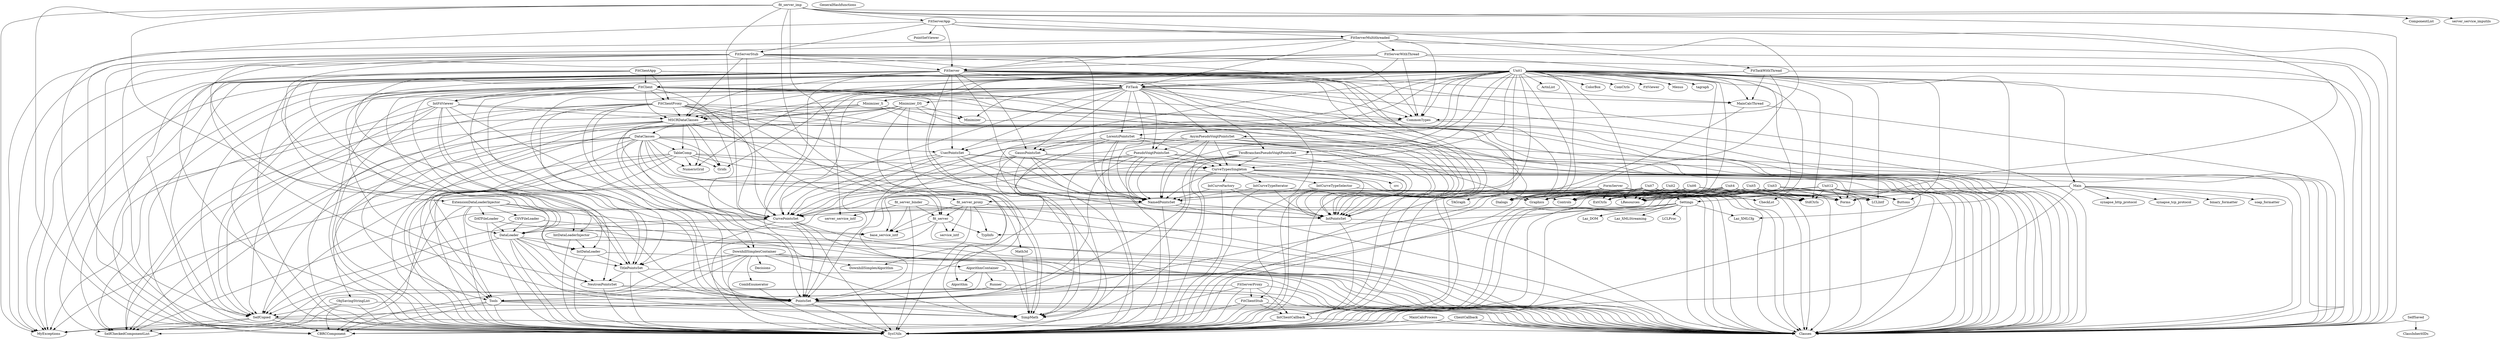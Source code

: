 DiGraph Uses {
  "AlgorithmContainer" -> "Algorithm"
  "AlgorithmContainer" -> "Classes"
  "AlgorithmContainer" -> "Runner"
  "AlgorithmContainer" -> "Tools"
  "AlgorithmContainer" [href="AlgorithmContainer.html"]
  "AsymPseudoVoigtPointsSet" -> "Classes"
  "AsymPseudoVoigtPointsSet" -> "CurvePointsSet"
  "AsymPseudoVoigtPointsSet" -> "CurveTypesSingleton"
  "AsymPseudoVoigtPointsSet" -> "IntPointsSet"
  "AsymPseudoVoigtPointsSet" -> "NamedPointsSet"
  "AsymPseudoVoigtPointsSet" -> "PointsSet"
  "AsymPseudoVoigtPointsSet" -> "PseudoVoigtPointsSet"
  "AsymPseudoVoigtPointsSet" -> "SimpMath"
  "AsymPseudoVoigtPointsSet" -> "SysUtils"
  "AsymPseudoVoigtPointsSet" [href="AsymPseudoVoigtPointsSet.html"]
  "ClassInheritIDs" [href="ClassInheritIDs.html"]
  "ClientCallback" -> "Classes"
  "ClientCallback" -> "SysUtils"
  "ClientCallback" [href="ClientCallback.html"]
  "CombEnumerator" -> "SysUtils"
  "CombEnumerator" [href="CombEnumerator.html"]
  "CommonTypes" -> "Classes"
  "CommonTypes" -> "SysUtils"
  "CommonTypes" [href="CommonTypes.html"]
  "CSVFileLoader" -> "Classes"
  "CSVFileLoader" -> "DataLoader"
  "CSVFileLoader" -> "SysUtils"
  "CSVFileLoader" [href="CSVFileLoader.html"]
  "CurvePointsSet" -> "Classes"
  "CurvePointsSet" -> "DataLoader"
  "CurvePointsSet" -> "PointsSet"
  "CurvePointsSet" -> "SelfCopied"
  "CurvePointsSet" -> "SimpMath"
  "CurvePointsSet" -> "SysUtils"
  "CurvePointsSet" -> "TitlePointsSet"
  "CurvePointsSet" [href="CurvePointsSet.html"]
  "CurveTypesSingleton" -> "CBRCComponent"
  "CurveTypesSingleton" -> "Classes"
  "CurveTypesSingleton" -> "crc"
  "CurveTypesSingleton" -> "IntCurveFactory"
  "CurveTypesSingleton" -> "IntCurveTypeIterator"
  "CurveTypesSingleton" -> "IntCurveTypeSelector"
  "CurveTypesSingleton" -> "IntPointsSet"
  "CurveTypesSingleton" -> "NamedPointsSet"
  "CurveTypesSingleton" -> "SysUtils"
  "CurveTypesSingleton" [href="CurveTypesSingleton.html"]
  "DataClasses" -> "Classes"
  "DataClasses" -> "CurvePointsSet"
  "DataClasses" -> "DownhillSimplexContainer"
  "DataClasses" -> "Graphics"
  "DataClasses" -> "Grids"
  "DataClasses" -> "Math3d"
  "DataClasses" -> "NumericGrid"
  "DataClasses" -> "ObjSavingStringList"
  "DataClasses" -> "PointsSet"
  "DataClasses" -> "SelfCheckedComponentList"
  "DataClasses" -> "SelfCopied"
  "DataClasses" -> "SimpMath"
  "DataClasses" -> "SysUtils"
  "DataClasses" -> "TableComp"
  "DataClasses" -> "Tools"
  "DataClasses" -> "UserPointsSet"
  "DataClasses" [href="DataClasses.html"]
  "DataLoader" -> "Classes"
  "DataLoader" -> "IntDataLoader"
  "DataLoader" -> "NeutronPointsSet"
  "DataLoader" -> "PointsSet"
  "DataLoader" -> "SelfCopied"
  "DataLoader" -> "SimpMath"
  "DataLoader" -> "SysUtils"
  "DataLoader" -> "TitlePointsSet"
  "DataLoader" [href="DataLoader.html"]
  "DATFileLoader" -> "Classes"
  "DATFileLoader" -> "DataLoader"
  "DATFileLoader" -> "SysUtils"
  "DATFileLoader" [href="DATFileLoader.html"]
  "DownhillSimplexContainer" -> "AlgorithmContainer"
  "DownhillSimplexContainer" -> "CBRCComponent"
  "DownhillSimplexContainer" -> "Classes"
  "DownhillSimplexContainer" -> "CombEnumerator"
  "DownhillSimplexContainer" -> "Decisions"
  "DownhillSimplexContainer" -> "DownhillSimplexAlgorithm"
  "DownhillSimplexContainer" -> "MyExceptions"
  "DownhillSimplexContainer" -> "SimpMath"
  "DownhillSimplexContainer" -> "SysUtils"
  "DownhillSimplexContainer" -> "Tools"
  "DownhillSimplexContainer" [href="DownhillSimplexContainer.html"]
  "ExtensionDataLoaderInjector" -> "CBRCComponent"
  "ExtensionDataLoaderInjector" -> "Classes"
  "ExtensionDataLoaderInjector" -> "CSVFileLoader"
  "ExtensionDataLoaderInjector" -> "DataLoader"
  "ExtensionDataLoaderInjector" -> "DATFileLoader"
  "ExtensionDataLoaderInjector" -> "IntDataLoader"
  "ExtensionDataLoaderInjector" -> "IntDataLoaderInjector"
  "ExtensionDataLoaderInjector" -> "SysUtils"
  "ExtensionDataLoaderInjector" [href="ExtensionDataLoaderInjector.html"]
  "FitClient" -> "CBRCComponent"
  "FitClient" -> "Classes"
  "FitClient" -> "CommonTypes"
  "FitClient" -> "CurvePointsSet"
  "FitClient" -> "Dialogs"
  "FitClient" -> "FitClientProxy"
  "FitClient" -> "IntClientCallback"
  "FitClient" -> "IntDataLoader"
  "FitClient" -> "IntDataLoaderInjector"
  "FitClient" -> "IntFitViewer"
  "FitClient" -> "IntPointsSet"
  "FitClient" -> "MSCRDataClasses"
  "FitClient" -> "NamedPointsSet"
  "FitClient" -> "NeutronPointsSet"
  "FitClient" -> "PointsSet"
  "FitClient" -> "SelfCopied"
  "FitClient" -> "SysUtils"
  "FitClient" -> "TitlePointsSet"
  "FitClient" [href="FitClient.html"]
  "FitClientApp" -> "Classes"
  "FitClientApp" -> "DataLoader"
  "FitClientApp" -> "ExtensionDataLoaderInjector"
  "FitClientApp" -> "FitClient"
  "FitClientApp" -> "FitClientProxy"
  "FitClientApp" -> "FitClientStub"
  "FitClientApp" -> "SysUtils"
  "FitClientApp" [href="FitClientApp.html"]
  "FitClientProxy" -> "base_service_intf"
  "FitClientProxy" -> "Classes"
  "FitClientProxy" -> "CommonTypes"
  "FitClientProxy" -> "CurvePointsSet"
  "FitClientProxy" -> "fit_server"
  "FitClientProxy" -> "fit_server_proxy"
  "FitClientProxy" -> "IntPointsSet"
  "FitClientProxy" -> "MSCRDataClasses"
  "FitClientProxy" -> "MyExceptions"
  "FitClientProxy" -> "NamedPointsSet"
  "FitClientProxy" -> "PointsSet"
  "FitClientProxy" -> "SelfCopied"
  "FitClientProxy" -> "SysUtils"
  "FitClientProxy" -> "TitlePointsSet"
  "FitClientProxy" [href="FitClientProxy.html"]
  "FitClientStub" -> "CBRCComponent"
  "FitClientStub" -> "Classes"
  "FitClientStub" -> "IntClientCallback"
  "FitClientStub" -> "SysUtils"
  "FitClientStub" [href="FitClientStub.html"]
  "FitServer" -> "CBRCComponent"
  "FitServer" -> "Classes"
  "FitServer" -> "CommonTypes"
  "FitServer" -> "CurvePointsSet"
  "FitServer" -> "Dialogs"
  "FitServer" -> "FitTask"
  "FitServer" -> "GaussPointsSet"
  "FitServer" -> "IntClientCallback"
  "FitServer" -> "IntPointsSet"
  "FitServer" -> "MainCalcThread"
  "FitServer" -> "MSCRDataClasses"
  "FitServer" -> "MyExceptions"
  "FitServer" -> "NamedPointsSet"
  "FitServer" -> "PointsSet"
  "FitServer" -> "SelfCheckedComponentList"
  "FitServer" -> "SelfCopied"
  "FitServer" -> "SimpMath"
  "FitServer" -> "SysUtils"
  "FitServer" -> "TitlePointsSet"
  "FitServer" -> "UserPointsSet"
  "FitServer" [href="FitServer.html"]
  "FitServerApp" -> "Classes"
  "FitServerApp" -> "FitServer"
  "FitServerApp" -> "FitServerMultithreaded"
  "FitServerApp" -> "FitServerStub"
  "FitServerApp" -> "Forms"
  "FitServerApp" -> "PointSetViewer"
  "FitServerApp" -> "SysUtils"
  "FitServerApp" [href="FitServerApp.html"]
  "FitServerMultithreaded" -> "Classes"
  "FitServerMultithreaded" -> "CommonTypes"
  "FitServerMultithreaded" -> "FitServer"
  "FitServerMultithreaded" -> "FitServerWithThread"
  "FitServerMultithreaded" -> "FitTask"
  "FitServerMultithreaded" -> "FitTaskWithThread"
  "FitServerMultithreaded" -> "MyExceptions"
  "FitServerMultithreaded" -> "SysUtils"
  "FitServerMultithreaded" [href="FitServerMultithreaded.html"]
  "FitServerProxy" -> "CBRCComponent"
  "FitServerProxy" -> "Classes"
  "FitServerProxy" -> "FitClientStub"
  "FitServerProxy" -> "IntClientCallback"
  "FitServerProxy" -> "MyExceptions"
  "FitServerProxy" -> "SysUtils"
  "FitServerProxy" [href="FitServerProxy.html"]
  "FitServerStub" -> "Classes"
  "FitServerStub" -> "CommonTypes"
  "FitServerStub" -> "CurvePointsSet"
  "FitServerStub" -> "FitServer"
  "FitServerStub" -> "IntPointsSet"
  "FitServerStub" -> "MSCRDataClasses"
  "FitServerStub" -> "MyExceptions"
  "FitServerStub" -> "NamedPointsSet"
  "FitServerStub" -> "PointsSet"
  "FitServerStub" -> "SelfCopied"
  "FitServerStub" -> "SysUtils"
  "FitServerStub" -> "TitlePointsSet"
  "FitServerStub" [href="FitServerStub.html"]
  "FitServerWithThread" -> "Classes"
  "FitServerWithThread" -> "CommonTypes"
  "FitServerWithThread" -> "FitServer"
  "FitServerWithThread" -> "FitTask"
  "FitServerWithThread" -> "MainCalcThread"
  "FitServerWithThread" -> "MyExceptions"
  "FitServerWithThread" -> "SysUtils"
  "FitServerWithThread" [href="FitServerWithThread.html"]
  "FitTask" -> "AsymPseudoVoigtPointsSet"
  "FitTask" -> "Classes"
  "FitTask" -> "CommonTypes"
  "FitTask" -> "CurvePointsSet"
  "FitTask" -> "GaussPointsSet"
  "FitTask" -> "IntPointsSet"
  "FitTask" -> "LorentzPointsSet"
  "FitTask" -> "MainCalcThread"
  "FitTask" -> "Minimizer"
  "FitTask" -> "Minimizer_DS"
  "FitTask" -> "Minimizer_S"
  "FitTask" -> "MSCRDataClasses"
  "FitTask" -> "NamedPointsSet"
  "FitTask" -> "PointsSet"
  "FitTask" -> "PseudoVoigtPointsSet"
  "FitTask" -> "SelfCopied"
  "FitTask" -> "SysUtils"
  "FitTask" -> "TwoBranchesPseudoVoigtPointsSet"
  "FitTask" -> "UserPointsSet"
  "FitTask" [href="FitTask.html"]
  "FitTaskWithThread" -> "Classes"
  "FitTaskWithThread" -> "FitTask"
  "FitTaskWithThread" -> "MainCalcThread"
  "FitTaskWithThread" -> "SysUtils"
  "FitTaskWithThread" [href="FitTaskWithThread.html"]
  "fit_server" -> "base_service_intf"
  "fit_server" -> "Classes"
  "fit_server" -> "service_intf"
  "fit_server" -> "SysUtils"
  "fit_server" -> "TypInfo"
  "fit_server" [href="fit_server.html"]
  "fit_server_binder" -> "base_service_intf"
  "fit_server_binder" -> "Classes"
  "fit_server_binder" -> "fit_server"
  "fit_server_binder" -> "server_service_intf"
  "fit_server_binder" -> "SysUtils"
  "fit_server_binder" [href="fit_server_binder.html"]
  "fit_server_imp" -> "base_service_intf"
  "fit_server_imp" -> "Classes"
  "fit_server_imp" -> "CommonTypes"
  "fit_server_imp" -> "ComponentList"
  "fit_server_imp" -> "DataLoader"
  "fit_server_imp" -> "fit_server"
  "fit_server_imp" -> "FitServerApp"
  "fit_server_imp" -> "MyExceptions"
  "fit_server_imp" -> "server_service_imputils"
  "fit_server_imp" -> "server_service_intf"
  "fit_server_imp" -> "SysUtils"
  "fit_server_imp" [href="fit_server_imp.html"]
  "fit_server_proxy" -> "base_service_intf"
  "fit_server_proxy" -> "Classes"
  "fit_server_proxy" -> "fit_server"
  "fit_server_proxy" -> "service_intf"
  "fit_server_proxy" -> "SysUtils"
  "fit_server_proxy" -> "TypInfo"
  "fit_server_proxy" [href="fit_server_proxy.html"]
  "FormServer" -> "Classes"
  "FormServer" -> "Controls"
  "FormServer" -> "Dialogs"
  "FormServer" -> "ExtCtrls"
  "FormServer" -> "Forms"
  "FormServer" -> "Graphics"
  "FormServer" -> "LResources"
  "FormServer" -> "SysUtils"
  "FormServer" -> "TAGraph"
  "FormServer" [href="FormServer.html"]
  "GaussPointsSet" -> "Classes"
  "GaussPointsSet" -> "CurvePointsSet"
  "GaussPointsSet" -> "CurveTypesSingleton"
  "GaussPointsSet" -> "IntPointsSet"
  "GaussPointsSet" -> "NamedPointsSet"
  "GaussPointsSet" -> "PointsSet"
  "GaussPointsSet" -> "SimpMath"
  "GaussPointsSet" -> "SysUtils"
  "GaussPointsSet" [href="GaussPointsSet.html"]
  "GeneralHashfunctions" [href="GeneralHashfunctions.html"]
  "IntClientCallback" -> "Classes"
  "IntClientCallback" -> "SysUtils"
  "IntClientCallback" [href="IntClientCallback.html"]
  "IntCurveFactory" -> "Classes"
  "IntCurveFactory" -> "IntPointsSet"
  "IntCurveFactory" -> "NamedPointsSet"
  "IntCurveFactory" -> "SysUtils"
  "IntCurveFactory" [href="IntCurveFactory.html"]
  "IntCurveTypeIterator" -> "Classes"
  "IntCurveTypeIterator" -> "IntPointsSet"
  "IntCurveTypeIterator" -> "NamedPointsSet"
  "IntCurveTypeIterator" -> "SysUtils"
  "IntCurveTypeIterator" [href="IntCurveTypeIterator.html"]
  "IntCurveTypeSelector" -> "Classes"
  "IntCurveTypeSelector" -> "IntPointsSet"
  "IntCurveTypeSelector" -> "NamedPointsSet"
  "IntCurveTypeSelector" -> "SysUtils"
  "IntCurveTypeSelector" [href="IntCurveTypeSelector.html"]
  "IntDataLoader" -> "Classes"
  "IntDataLoader" -> "SysUtils"
  "IntDataLoader" -> "TitlePointsSet"
  "IntDataLoader" [href="IntDataLoader.html"]
  "IntDataLoaderInjector" -> "Classes"
  "IntDataLoaderInjector" -> "IntDataLoader"
  "IntDataLoaderInjector" -> "SysUtils"
  "IntDataLoaderInjector" [href="IntDataLoaderInjector.html"]
  "IntFitViewer" -> "Classes"
  "IntFitViewer" -> "CurvePointsSet"
  "IntFitViewer" -> "MSCRDataClasses"
  "IntFitViewer" -> "NeutronPointsSet"
  "IntFitViewer" -> "PointsSet"
  "IntFitViewer" -> "SelfCheckedComponentList"
  "IntFitViewer" -> "SelfCopied"
  "IntFitViewer" -> "SysUtils"
  "IntFitViewer" -> "TitlePointsSet"
  "IntFitViewer" [href="IntFitViewer.html"]
  "IntPointsSet" -> "Classes"
  "IntPointsSet" -> "SysUtils"
  "IntPointsSet" [href="IntPointsSet.html"]
  "LorentzPointsSet" -> "Classes"
  "LorentzPointsSet" -> "CurveTypesSingleton"
  "LorentzPointsSet" -> "GaussPointsSet"
  "LorentzPointsSet" -> "IntPointsSet"
  "LorentzPointsSet" -> "NamedPointsSet"
  "LorentzPointsSet" -> "PointsSet"
  "LorentzPointsSet" -> "SimpMath"
  "LorentzPointsSet" -> "SysUtils"
  "LorentzPointsSet" [href="LorentzPointsSet.html"]
  "Main" -> "base_service_intf"
  "Main" -> "binary_formatter"
  "Main" -> "Classes"
  "Main" -> "DataLoader"
  "Main" -> "fit_server_proxy"
  "Main" -> "Forms"
  "Main" -> "soap_formatter"
  "Main" -> "synapse_http_protocol"
  "Main" -> "synapse_tcp_protocol"
  "Main" -> "SysUtils"
  "Main" [href="Main.html"]
  "MainCalcProcess" -> "Classes"
  "MainCalcProcess" -> "SysUtils"
  "MainCalcProcess" [href="MainCalcProcess.html"]
  "MainCalcThread" -> "Classes"
  "MainCalcThread" -> "SysUtils"
  "MainCalcThread" [href="MainCalcThread.html"]
  "Math3d" -> "SimpMath"
  "Math3d" [href="Math3d.html"]
  "Minimizer" -> "Classes"
  "Minimizer" [href="Minimizer.html"]
  "Minimizer_DS" -> "Algorithm"
  "Minimizer_DS" -> "Classes"
  "Minimizer_DS" -> "DownhillSimplexAlgorithm"
  "Minimizer_DS" -> "DownhillSimplexContainer"
  "Minimizer_DS" -> "Minimizer"
  "Minimizer_DS" -> "MSCRDataClasses"
  "Minimizer_DS" -> "SelfCheckedComponentList"
  "Minimizer_DS" -> "Tools"
  "Minimizer_DS" [href="Minimizer_DS.html"]
  "Minimizer_S" -> "Classes"
  "Minimizer_S" -> "Minimizer"
  "Minimizer_S" -> "MSCRDataClasses"
  "Minimizer_S" -> "SelfCheckedComponentList"
  "Minimizer_S" -> "SysUtils"
  "Minimizer_S" [href="Minimizer_S.html"]
  "MSCRDataClasses" -> "Classes"
  "MSCRDataClasses" -> "CurvePointsSet"
  "MSCRDataClasses" -> "DataClasses"
  "MSCRDataClasses" -> "Grids"
  "MSCRDataClasses" -> "NumericGrid"
  "MSCRDataClasses" -> "SelfCheckedComponentList"
  "MSCRDataClasses" -> "SimpMath"
  "MSCRDataClasses" -> "SysUtils"
  "MSCRDataClasses" -> "TableComp"
  "MSCRDataClasses" -> "Tools"
  "MSCRDataClasses" [href="MSCRDataClasses.html"]
  "NamedPointsSet" -> "Classes"
  "NamedPointsSet" -> "CurvePointsSet"
  "NamedPointsSet" -> "IntPointsSet"
  "NamedPointsSet" -> "SysUtils"
  "NamedPointsSet" [href="NamedPointsSet.html"]
  "NeutronPointsSet" -> "Classes"
  "NeutronPointsSet" -> "PointsSet"
  "NeutronPointsSet" -> "SysUtils"
  "NeutronPointsSet" [href="NeutronPointsSet.html"]
  "ObjSavingStringList" -> "Classes"
  "ObjSavingStringList" -> "SelfCheckedComponentList"
  "ObjSavingStringList" -> "SelfCopied"
  "ObjSavingStringList" -> "SysUtils"
  "ObjSavingStringList" [href="ObjSavingStringList.html"]
  "PointsSet" -> "Classes"
  "PointsSet" -> "SelfCopied"
  "PointsSet" -> "SimpMath"
  "PointsSet" -> "SysUtils"
  "PointsSet" [href="PointsSet.html"]
  "PseudoVoigtPointsSet" -> "Classes"
  "PseudoVoigtPointsSet" -> "CurvePointsSet"
  "PseudoVoigtPointsSet" -> "CurveTypesSingleton"
  "PseudoVoigtPointsSet" -> "IntPointsSet"
  "PseudoVoigtPointsSet" -> "NamedPointsSet"
  "PseudoVoigtPointsSet" -> "PointsSet"
  "PseudoVoigtPointsSet" -> "SimpMath"
  "PseudoVoigtPointsSet" -> "SysUtils"
  "PseudoVoigtPointsSet" [href="PseudoVoigtPointsSet.html"]
  "Runner" -> "Classes"
  "Runner" -> "Tools"
  "Runner" [href="Runner.html"]
  "SelfCopied" -> "CBRCComponent"
  "SelfCopied" -> "Classes"
  "SelfCopied" -> "MyExceptions"
  "SelfCopied" -> "SelfCheckedComponentList"
  "SelfCopied" -> "SysUtils"
  "SelfCopied" [href="SelfCopied.html"]
  "SelfSaved" -> "Classes"
  "SelfSaved" -> "ClassInheritIDs"
  "SelfSaved" [href="SelfSaved.html"]
  "Settings" -> "Classes"
  "Settings" -> "CurvePointsSet"
  "Settings" -> "Laz_DOM"
  "Settings" -> "Laz_XMLCfg"
  "Settings" -> "Laz_XMLStreaming"
  "Settings" -> "LCLProc"
  "Settings" -> "PointsSet"
  "Settings" -> "SelfCheckedComponentList"
  "Settings" -> "SysUtils"
  "Settings" -> "TypInfo"
  "Settings" [href="Settings.html"]
  "TableComp" -> "Classes"
  "TableComp" -> "Controls"
  "TableComp" -> "Graphics"
  "TableComp" -> "Grids"
  "TableComp" -> "MyExceptions"
  "TableComp" -> "NumericGrid"
  "TableComp" -> "SelfCopied"
  "TableComp" -> "SysUtils"
  "TableComp" -> "Tools"
  "TableComp" [href="TableComp.html"]
  "TitlePointsSet" -> "Classes"
  "TitlePointsSet" -> "NeutronPointsSet"
  "TitlePointsSet" -> "PointsSet"
  "TitlePointsSet" -> "SysUtils"
  "TitlePointsSet" [href="TitlePointsSet.html"]
  "Tools" -> "CBRCComponent"
  "Tools" -> "Classes"
  "Tools" -> "MyExceptions"
  "Tools" -> "SimpMath"
  "Tools" -> "SysUtils"
  "Tools" [href="Tools.html"]
  "TwoBranchesPseudoVoigtPointsSet" -> "Classes"
  "TwoBranchesPseudoVoigtPointsSet" -> "CurvePointsSet"
  "TwoBranchesPseudoVoigtPointsSet" -> "CurveTypesSingleton"
  "TwoBranchesPseudoVoigtPointsSet" -> "IntPointsSet"
  "TwoBranchesPseudoVoigtPointsSet" -> "NamedPointsSet"
  "TwoBranchesPseudoVoigtPointsSet" -> "PointsSet"
  "TwoBranchesPseudoVoigtPointsSet" -> "SimpMath"
  "TwoBranchesPseudoVoigtPointsSet" -> "SysUtils"
  "TwoBranchesPseudoVoigtPointsSet" [href="TwoBranchesPseudoVoigtPointsSet.html"]
  "Unit1" -> "ActnList"
  "Unit1" -> "AsymPseudoVoigtPointsSet"
  "Unit1" -> "Buttons"
  "Unit1" -> "CheckLst"
  "Unit1" -> "Classes"
  "Unit1" -> "ColorBox"
  "Unit1" -> "ComCtrls"
  "Unit1" -> "CommonTypes"
  "Unit1" -> "Controls"
  "Unit1" -> "CurvePointsSet"
  "Unit1" -> "CurveTypesSingleton"
  "Unit1" -> "Dialogs"
  "Unit1" -> "ExtCtrls"
  "Unit1" -> "FitClient"
  "Unit1" -> "FitTask"
  "Unit1" -> "FitViewer"
  "Unit1" -> "Forms"
  "Unit1" -> "GaussPointsSet"
  "Unit1" -> "Graphics"
  "Unit1" -> "Grids"
  "Unit1" -> "IntFitViewer"
  "Unit1" -> "IntPointsSet"
  "Unit1" -> "Laz_XMLCfg"
  "Unit1" -> "LCLIntf"
  "Unit1" -> "LorentzPointsSet"
  "Unit1" -> "LResources"
  "Unit1" -> "Main"
  "Unit1" -> "Menus"
  "Unit1" -> "MSCRDataClasses"
  "Unit1" -> "MyExceptions"
  "Unit1" -> "NamedPointsSet"
  "Unit1" -> "NeutronPointsSet"
  "Unit1" -> "NumericGrid"
  "Unit1" -> "PointsSet"
  "Unit1" -> "PseudoVoigtPointsSet"
  "Unit1" -> "SelfCheckedComponentList"
  "Unit1" -> "Settings"
  "Unit1" -> "StdCtrls"
  "Unit1" -> "SysUtils"
  "Unit1" -> "tagraph"
  "Unit1" -> "TwoBranchesPseudoVoigtPointsSet"
  "Unit1" -> "UserPointsSet"
  "Unit1" [href="Unit1.html"]
  "Unit12" -> "Buttons"
  "Unit12" -> "Classes"
  "Unit12" -> "Controls"
  "Unit12" -> "ExtCtrls"
  "Unit12" -> "Forms"
  "Unit12" -> "Graphics"
  "Unit12" -> "LCLIntf"
  "Unit12" -> "LResources"
  "Unit12" -> "StdCtrls"
  "Unit12" -> "SysUtils"
  "Unit12" [href="Unit12.html"]
  "Unit2" -> "Classes"
  "Unit2" -> "Controls"
  "Unit2" -> "Dialogs"
  "Unit2" -> "ExtCtrls"
  "Unit2" -> "Forms"
  "Unit2" -> "Graphics"
  "Unit2" -> "LResources"
  "Unit2" -> "StdCtrls"
  "Unit2" -> "SysUtils"
  "Unit2" [href="Unit2.html"]
  "Unit3" -> "Buttons"
  "Unit3" -> "Classes"
  "Unit3" -> "Controls"
  "Unit3" -> "Dialogs"
  "Unit3" -> "ExtCtrls"
  "Unit3" -> "Forms"
  "Unit3" -> "Graphics"
  "Unit3" -> "LCLIntf"
  "Unit3" -> "LResources"
  "Unit3" -> "StdCtrls"
  "Unit3" -> "SysUtils"
  "Unit3" [href="Unit3.html"]
  "Unit4" -> "Buttons"
  "Unit4" -> "Classes"
  "Unit4" -> "Controls"
  "Unit4" -> "Dialogs"
  "Unit4" -> "ExtCtrls"
  "Unit4" -> "Forms"
  "Unit4" -> "Graphics"
  "Unit4" -> "LCLIntf"
  "Unit4" -> "LResources"
  "Unit4" -> "StdCtrls"
  "Unit4" -> "SysUtils"
  "Unit4" [href="Unit4.html"]
  "Unit5" -> "Buttons"
  "Unit5" -> "Classes"
  "Unit5" -> "Controls"
  "Unit5" -> "Dialogs"
  "Unit5" -> "ExtCtrls"
  "Unit5" -> "Forms"
  "Unit5" -> "Graphics"
  "Unit5" -> "LCLIntf"
  "Unit5" -> "LResources"
  "Unit5" -> "StdCtrls"
  "Unit5" -> "SysUtils"
  "Unit5" [href="Unit5.html"]
  "Unit6" -> "Classes"
  "Unit6" -> "Controls"
  "Unit6" -> "Dialogs"
  "Unit6" -> "ExtCtrls"
  "Unit6" -> "Forms"
  "Unit6" -> "Graphics"
  "Unit6" -> "LResources"
  "Unit6" -> "StdCtrls"
  "Unit6" -> "SysUtils"
  "Unit6" [href="Unit6.html"]
  "Unit7" -> "CheckLst"
  "Unit7" -> "Classes"
  "Unit7" -> "Controls"
  "Unit7" -> "CurvePointsSet"
  "Unit7" -> "Dialogs"
  "Unit7" -> "ExtCtrls"
  "Unit7" -> "Forms"
  "Unit7" -> "Graphics"
  "Unit7" -> "LResources"
  "Unit7" -> "PointsSet"
  "Unit7" -> "Settings"
  "Unit7" -> "StdCtrls"
  "Unit7" -> "SysUtils"
  "Unit7" [href="Unit7.html"]
  "UserPointsSet" -> "Classes"
  "UserPointsSet" -> "CurvePointsSet"
  "UserPointsSet" -> "CurveTypesSingleton"
  "UserPointsSet" -> "IntPointsSet"
  "UserPointsSet" -> "NamedPointsSet"
  "UserPointsSet" -> "PointsSet"
  "UserPointsSet" -> "SysUtils"
  "UserPointsSet" [href="UserPointsSet.html"]
}
